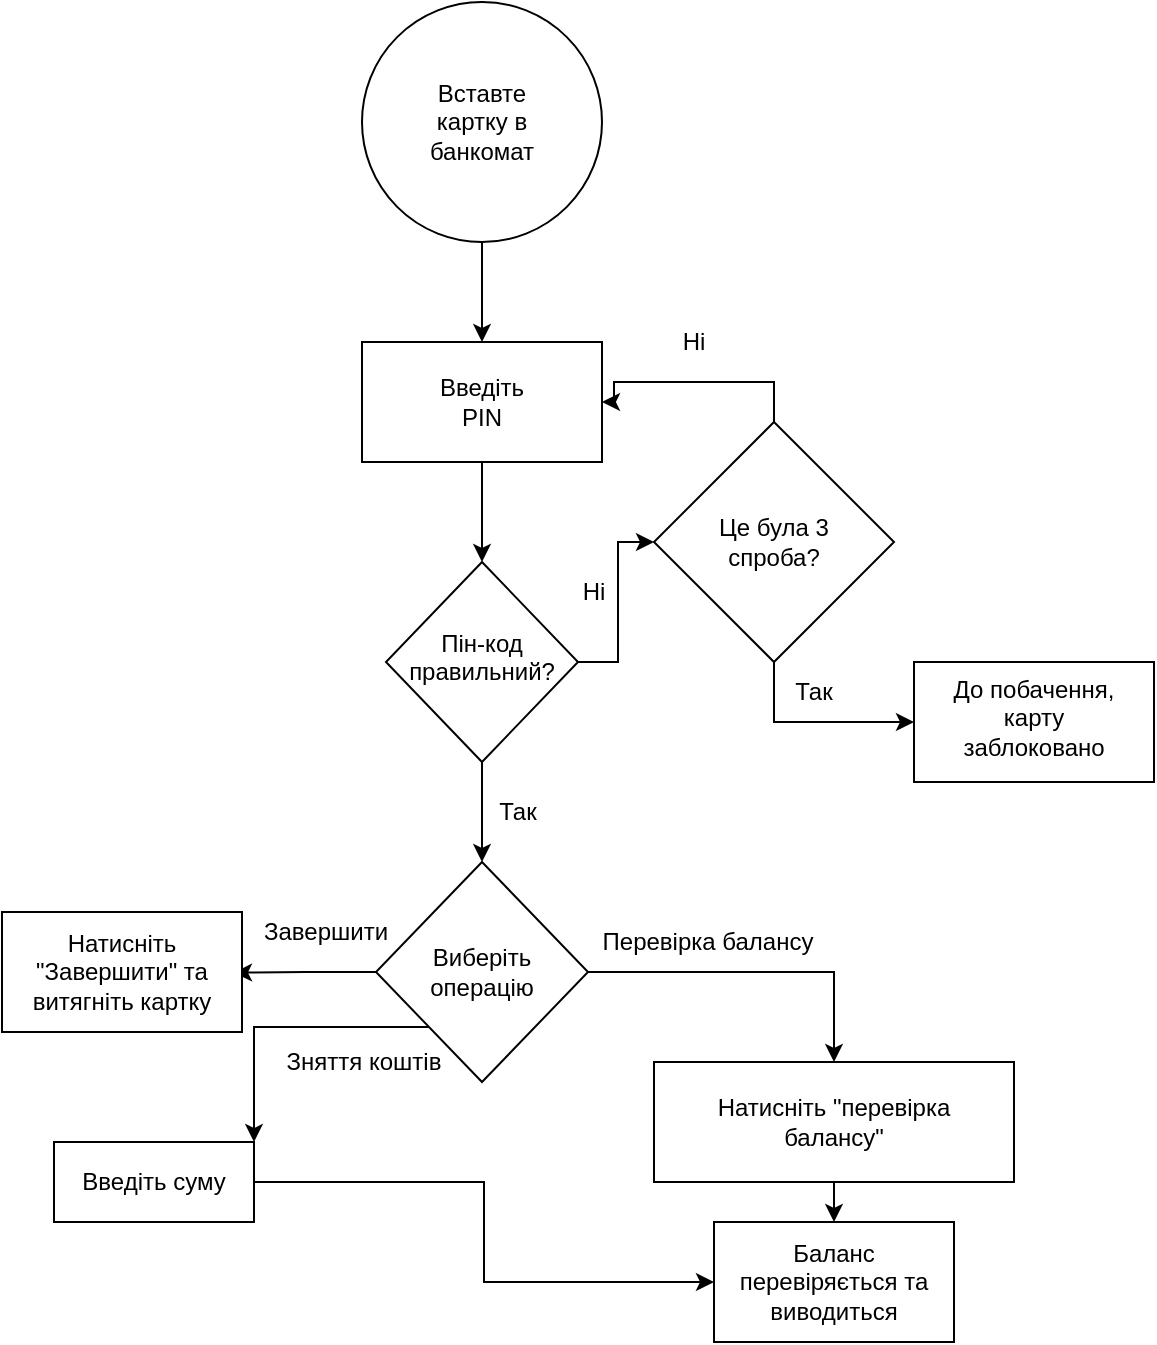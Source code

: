 <mxfile version="24.7.14">
  <diagram name="Сторінка-1" id="sYz25XeyXM2wC5si2nx3">
    <mxGraphModel dx="579" dy="812" grid="1" gridSize="10" guides="1" tooltips="1" connect="1" arrows="1" fold="1" page="1" pageScale="1" pageWidth="827" pageHeight="1169" math="0" shadow="0">
      <root>
        <mxCell id="0" />
        <mxCell id="1" parent="0" />
        <mxCell id="DI44TM89GrjeiB5xTLPo-4" style="edgeStyle=orthogonalEdgeStyle;rounded=0;orthogonalLoop=1;jettySize=auto;html=1;entryX=0.5;entryY=0;entryDx=0;entryDy=0;" edge="1" parent="1" source="DI44TM89GrjeiB5xTLPo-1" target="DI44TM89GrjeiB5xTLPo-3">
          <mxGeometry relative="1" as="geometry" />
        </mxCell>
        <mxCell id="DI44TM89GrjeiB5xTLPo-1" value="" style="ellipse;whiteSpace=wrap;html=1;aspect=fixed;" vertex="1" parent="1">
          <mxGeometry x="354" y="30" width="120" height="120" as="geometry" />
        </mxCell>
        <mxCell id="DI44TM89GrjeiB5xTLPo-2" value="Вставте картку в банкомат" style="text;html=1;align=center;verticalAlign=middle;whiteSpace=wrap;rounded=0;" vertex="1" parent="1">
          <mxGeometry x="384" y="75" width="60" height="30" as="geometry" />
        </mxCell>
        <mxCell id="DI44TM89GrjeiB5xTLPo-8" style="edgeStyle=orthogonalEdgeStyle;rounded=0;orthogonalLoop=1;jettySize=auto;html=1;exitX=0.5;exitY=1;exitDx=0;exitDy=0;entryX=0.5;entryY=0;entryDx=0;entryDy=0;" edge="1" parent="1" source="DI44TM89GrjeiB5xTLPo-3" target="DI44TM89GrjeiB5xTLPo-6">
          <mxGeometry relative="1" as="geometry" />
        </mxCell>
        <mxCell id="DI44TM89GrjeiB5xTLPo-3" value="" style="rounded=0;whiteSpace=wrap;html=1;" vertex="1" parent="1">
          <mxGeometry x="354" y="200" width="120" height="60" as="geometry" />
        </mxCell>
        <mxCell id="DI44TM89GrjeiB5xTLPo-5" value="Введіть PIN" style="text;html=1;align=center;verticalAlign=middle;whiteSpace=wrap;rounded=0;" vertex="1" parent="1">
          <mxGeometry x="384" y="215" width="60" height="30" as="geometry" />
        </mxCell>
        <mxCell id="DI44TM89GrjeiB5xTLPo-17" style="edgeStyle=orthogonalEdgeStyle;rounded=0;orthogonalLoop=1;jettySize=auto;html=1;exitX=1;exitY=0.5;exitDx=0;exitDy=0;entryX=0;entryY=0.5;entryDx=0;entryDy=0;" edge="1" parent="1" source="DI44TM89GrjeiB5xTLPo-6" target="DI44TM89GrjeiB5xTLPo-9">
          <mxGeometry relative="1" as="geometry" />
        </mxCell>
        <mxCell id="DI44TM89GrjeiB5xTLPo-19" style="edgeStyle=orthogonalEdgeStyle;rounded=0;orthogonalLoop=1;jettySize=auto;html=1;exitX=0.5;exitY=1;exitDx=0;exitDy=0;entryX=0.5;entryY=0;entryDx=0;entryDy=0;" edge="1" parent="1" source="DI44TM89GrjeiB5xTLPo-6">
          <mxGeometry relative="1" as="geometry">
            <mxPoint x="414" y="460" as="targetPoint" />
          </mxGeometry>
        </mxCell>
        <mxCell id="DI44TM89GrjeiB5xTLPo-6" value="" style="rhombus;whiteSpace=wrap;html=1;" vertex="1" parent="1">
          <mxGeometry x="366" y="310" width="96" height="100" as="geometry" />
        </mxCell>
        <mxCell id="DI44TM89GrjeiB5xTLPo-7" value="Пін-код правильний?&lt;div&gt;&lt;br&gt;&lt;/div&gt;" style="text;html=1;align=center;verticalAlign=middle;whiteSpace=wrap;rounded=0;" vertex="1" parent="1">
          <mxGeometry x="384" y="350" width="60" height="30" as="geometry" />
        </mxCell>
        <mxCell id="DI44TM89GrjeiB5xTLPo-11" style="edgeStyle=orthogonalEdgeStyle;rounded=0;orthogonalLoop=1;jettySize=auto;html=1;exitX=0.5;exitY=0;exitDx=0;exitDy=0;" edge="1" parent="1" source="DI44TM89GrjeiB5xTLPo-9" target="DI44TM89GrjeiB5xTLPo-3">
          <mxGeometry relative="1" as="geometry" />
        </mxCell>
        <mxCell id="DI44TM89GrjeiB5xTLPo-14" style="edgeStyle=orthogonalEdgeStyle;rounded=0;orthogonalLoop=1;jettySize=auto;html=1;exitX=0.5;exitY=1;exitDx=0;exitDy=0;entryX=0;entryY=0.5;entryDx=0;entryDy=0;" edge="1" parent="1" source="DI44TM89GrjeiB5xTLPo-9" target="DI44TM89GrjeiB5xTLPo-13">
          <mxGeometry relative="1" as="geometry" />
        </mxCell>
        <mxCell id="DI44TM89GrjeiB5xTLPo-9" value="" style="rhombus;whiteSpace=wrap;html=1;" vertex="1" parent="1">
          <mxGeometry x="500" y="240" width="120" height="120" as="geometry" />
        </mxCell>
        <mxCell id="DI44TM89GrjeiB5xTLPo-10" value="Це була 3 спроба?" style="text;html=1;align=center;verticalAlign=middle;whiteSpace=wrap;rounded=0;" vertex="1" parent="1">
          <mxGeometry x="530" y="285" width="60" height="30" as="geometry" />
        </mxCell>
        <mxCell id="DI44TM89GrjeiB5xTLPo-12" value="Ні" style="text;html=1;align=center;verticalAlign=middle;whiteSpace=wrap;rounded=0;" vertex="1" parent="1">
          <mxGeometry x="490" y="185" width="60" height="30" as="geometry" />
        </mxCell>
        <mxCell id="DI44TM89GrjeiB5xTLPo-13" value="" style="rounded=0;whiteSpace=wrap;html=1;" vertex="1" parent="1">
          <mxGeometry x="630" y="360" width="120" height="60" as="geometry" />
        </mxCell>
        <mxCell id="DI44TM89GrjeiB5xTLPo-15" value="До побачення, карту заблоковано&lt;div&gt;&lt;br&gt;&lt;/div&gt;" style="text;html=1;align=center;verticalAlign=middle;whiteSpace=wrap;rounded=0;" vertex="1" parent="1">
          <mxGeometry x="645" y="380" width="90" height="30" as="geometry" />
        </mxCell>
        <mxCell id="DI44TM89GrjeiB5xTLPo-16" value="Ні" style="text;html=1;align=center;verticalAlign=middle;whiteSpace=wrap;rounded=0;" vertex="1" parent="1">
          <mxGeometry x="440" y="310" width="60" height="30" as="geometry" />
        </mxCell>
        <mxCell id="DI44TM89GrjeiB5xTLPo-21" value="Так" style="text;html=1;align=center;verticalAlign=middle;whiteSpace=wrap;rounded=0;" vertex="1" parent="1">
          <mxGeometry x="402" y="420" width="60" height="30" as="geometry" />
        </mxCell>
        <mxCell id="DI44TM89GrjeiB5xTLPo-25" style="edgeStyle=orthogonalEdgeStyle;rounded=0;orthogonalLoop=1;jettySize=auto;html=1;exitX=0;exitY=0.5;exitDx=0;exitDy=0;" edge="1" parent="1" source="DI44TM89GrjeiB5xTLPo-23">
          <mxGeometry relative="1" as="geometry">
            <mxPoint x="290" y="515.368" as="targetPoint" />
          </mxGeometry>
        </mxCell>
        <mxCell id="DI44TM89GrjeiB5xTLPo-31" style="edgeStyle=orthogonalEdgeStyle;rounded=0;orthogonalLoop=1;jettySize=auto;html=1;exitX=0;exitY=1;exitDx=0;exitDy=0;entryX=1;entryY=0;entryDx=0;entryDy=0;" edge="1" parent="1" source="DI44TM89GrjeiB5xTLPo-23" target="DI44TM89GrjeiB5xTLPo-30">
          <mxGeometry relative="1" as="geometry" />
        </mxCell>
        <mxCell id="DI44TM89GrjeiB5xTLPo-36" style="edgeStyle=orthogonalEdgeStyle;rounded=0;orthogonalLoop=1;jettySize=auto;html=1;exitX=1;exitY=0.5;exitDx=0;exitDy=0;entryX=0.5;entryY=0;entryDx=0;entryDy=0;" edge="1" parent="1" source="DI44TM89GrjeiB5xTLPo-23" target="DI44TM89GrjeiB5xTLPo-34">
          <mxGeometry relative="1" as="geometry" />
        </mxCell>
        <mxCell id="DI44TM89GrjeiB5xTLPo-23" value="" style="rhombus;whiteSpace=wrap;html=1;" vertex="1" parent="1">
          <mxGeometry x="361" y="460" width="106" height="110" as="geometry" />
        </mxCell>
        <mxCell id="DI44TM89GrjeiB5xTLPo-24" value="Виберіть операцію" style="text;html=1;align=center;verticalAlign=middle;whiteSpace=wrap;rounded=0;" vertex="1" parent="1">
          <mxGeometry x="384" y="500" width="60" height="30" as="geometry" />
        </mxCell>
        <mxCell id="DI44TM89GrjeiB5xTLPo-26" value="Завершити" style="text;html=1;align=center;verticalAlign=middle;whiteSpace=wrap;rounded=0;" vertex="1" parent="1">
          <mxGeometry x="306" y="480" width="60" height="30" as="geometry" />
        </mxCell>
        <mxCell id="DI44TM89GrjeiB5xTLPo-27" value="" style="rounded=0;whiteSpace=wrap;html=1;" vertex="1" parent="1">
          <mxGeometry x="174" y="485" width="120" height="60" as="geometry" />
        </mxCell>
        <mxCell id="DI44TM89GrjeiB5xTLPo-28" value="Натисніть &quot;Завершити&quot; та витягніть картку" style="text;html=1;align=center;verticalAlign=middle;whiteSpace=wrap;rounded=0;" vertex="1" parent="1">
          <mxGeometry x="181" y="500" width="106" height="30" as="geometry" />
        </mxCell>
        <mxCell id="DI44TM89GrjeiB5xTLPo-29" value="Так" style="text;html=1;align=center;verticalAlign=middle;whiteSpace=wrap;rounded=0;" vertex="1" parent="1">
          <mxGeometry x="550" y="360" width="60" height="30" as="geometry" />
        </mxCell>
        <mxCell id="DI44TM89GrjeiB5xTLPo-42" style="edgeStyle=orthogonalEdgeStyle;rounded=0;orthogonalLoop=1;jettySize=auto;html=1;exitX=1;exitY=0.5;exitDx=0;exitDy=0;entryX=0;entryY=0.5;entryDx=0;entryDy=0;" edge="1" parent="1" source="DI44TM89GrjeiB5xTLPo-30" target="DI44TM89GrjeiB5xTLPo-39">
          <mxGeometry relative="1" as="geometry" />
        </mxCell>
        <mxCell id="DI44TM89GrjeiB5xTLPo-30" value="" style="rounded=0;whiteSpace=wrap;html=1;" vertex="1" parent="1">
          <mxGeometry x="200" y="600" width="100" height="40" as="geometry" />
        </mxCell>
        <mxCell id="DI44TM89GrjeiB5xTLPo-32" value="Зняття коштів" style="text;html=1;align=center;verticalAlign=middle;whiteSpace=wrap;rounded=0;" vertex="1" parent="1">
          <mxGeometry x="310" y="545" width="90" height="30" as="geometry" />
        </mxCell>
        <mxCell id="DI44TM89GrjeiB5xTLPo-33" value="Введіть суму" style="text;html=1;align=center;verticalAlign=middle;whiteSpace=wrap;rounded=0;" vertex="1" parent="1">
          <mxGeometry x="210" y="605" width="80" height="30" as="geometry" />
        </mxCell>
        <mxCell id="DI44TM89GrjeiB5xTLPo-40" style="edgeStyle=orthogonalEdgeStyle;rounded=0;orthogonalLoop=1;jettySize=auto;html=1;exitX=0.5;exitY=1;exitDx=0;exitDy=0;entryX=0.5;entryY=0;entryDx=0;entryDy=0;" edge="1" parent="1" source="DI44TM89GrjeiB5xTLPo-34" target="DI44TM89GrjeiB5xTLPo-39">
          <mxGeometry relative="1" as="geometry" />
        </mxCell>
        <mxCell id="DI44TM89GrjeiB5xTLPo-34" value="" style="rounded=0;whiteSpace=wrap;html=1;" vertex="1" parent="1">
          <mxGeometry x="500" y="560" width="180" height="60" as="geometry" />
        </mxCell>
        <mxCell id="DI44TM89GrjeiB5xTLPo-35" value="Натисніть &quot;перевірка балансу&quot;" style="text;html=1;align=center;verticalAlign=middle;whiteSpace=wrap;rounded=0;" vertex="1" parent="1">
          <mxGeometry x="520" y="575" width="140" height="30" as="geometry" />
        </mxCell>
        <mxCell id="DI44TM89GrjeiB5xTLPo-37" value="Перевірка балансу" style="text;html=1;align=center;verticalAlign=middle;whiteSpace=wrap;rounded=0;" vertex="1" parent="1">
          <mxGeometry x="462" y="485" width="130" height="30" as="geometry" />
        </mxCell>
        <mxCell id="DI44TM89GrjeiB5xTLPo-39" value="" style="rounded=0;whiteSpace=wrap;html=1;" vertex="1" parent="1">
          <mxGeometry x="530" y="640" width="120" height="60" as="geometry" />
        </mxCell>
        <mxCell id="DI44TM89GrjeiB5xTLPo-41" value="Баланс перевіряється та виводиться" style="text;html=1;align=center;verticalAlign=middle;whiteSpace=wrap;rounded=0;" vertex="1" parent="1">
          <mxGeometry x="540" y="655" width="100" height="30" as="geometry" />
        </mxCell>
      </root>
    </mxGraphModel>
  </diagram>
</mxfile>
